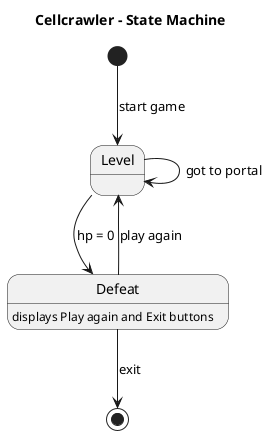 @startuml

title Cellcrawler - State Machine

[*] --> Level : start game

Level --> Level : got to portal

Level --> Defeat : hp = 0

Defeat --> Level : play again

Defeat --> [*] : exit

Defeat : displays Play again and Exit buttons

@enduml